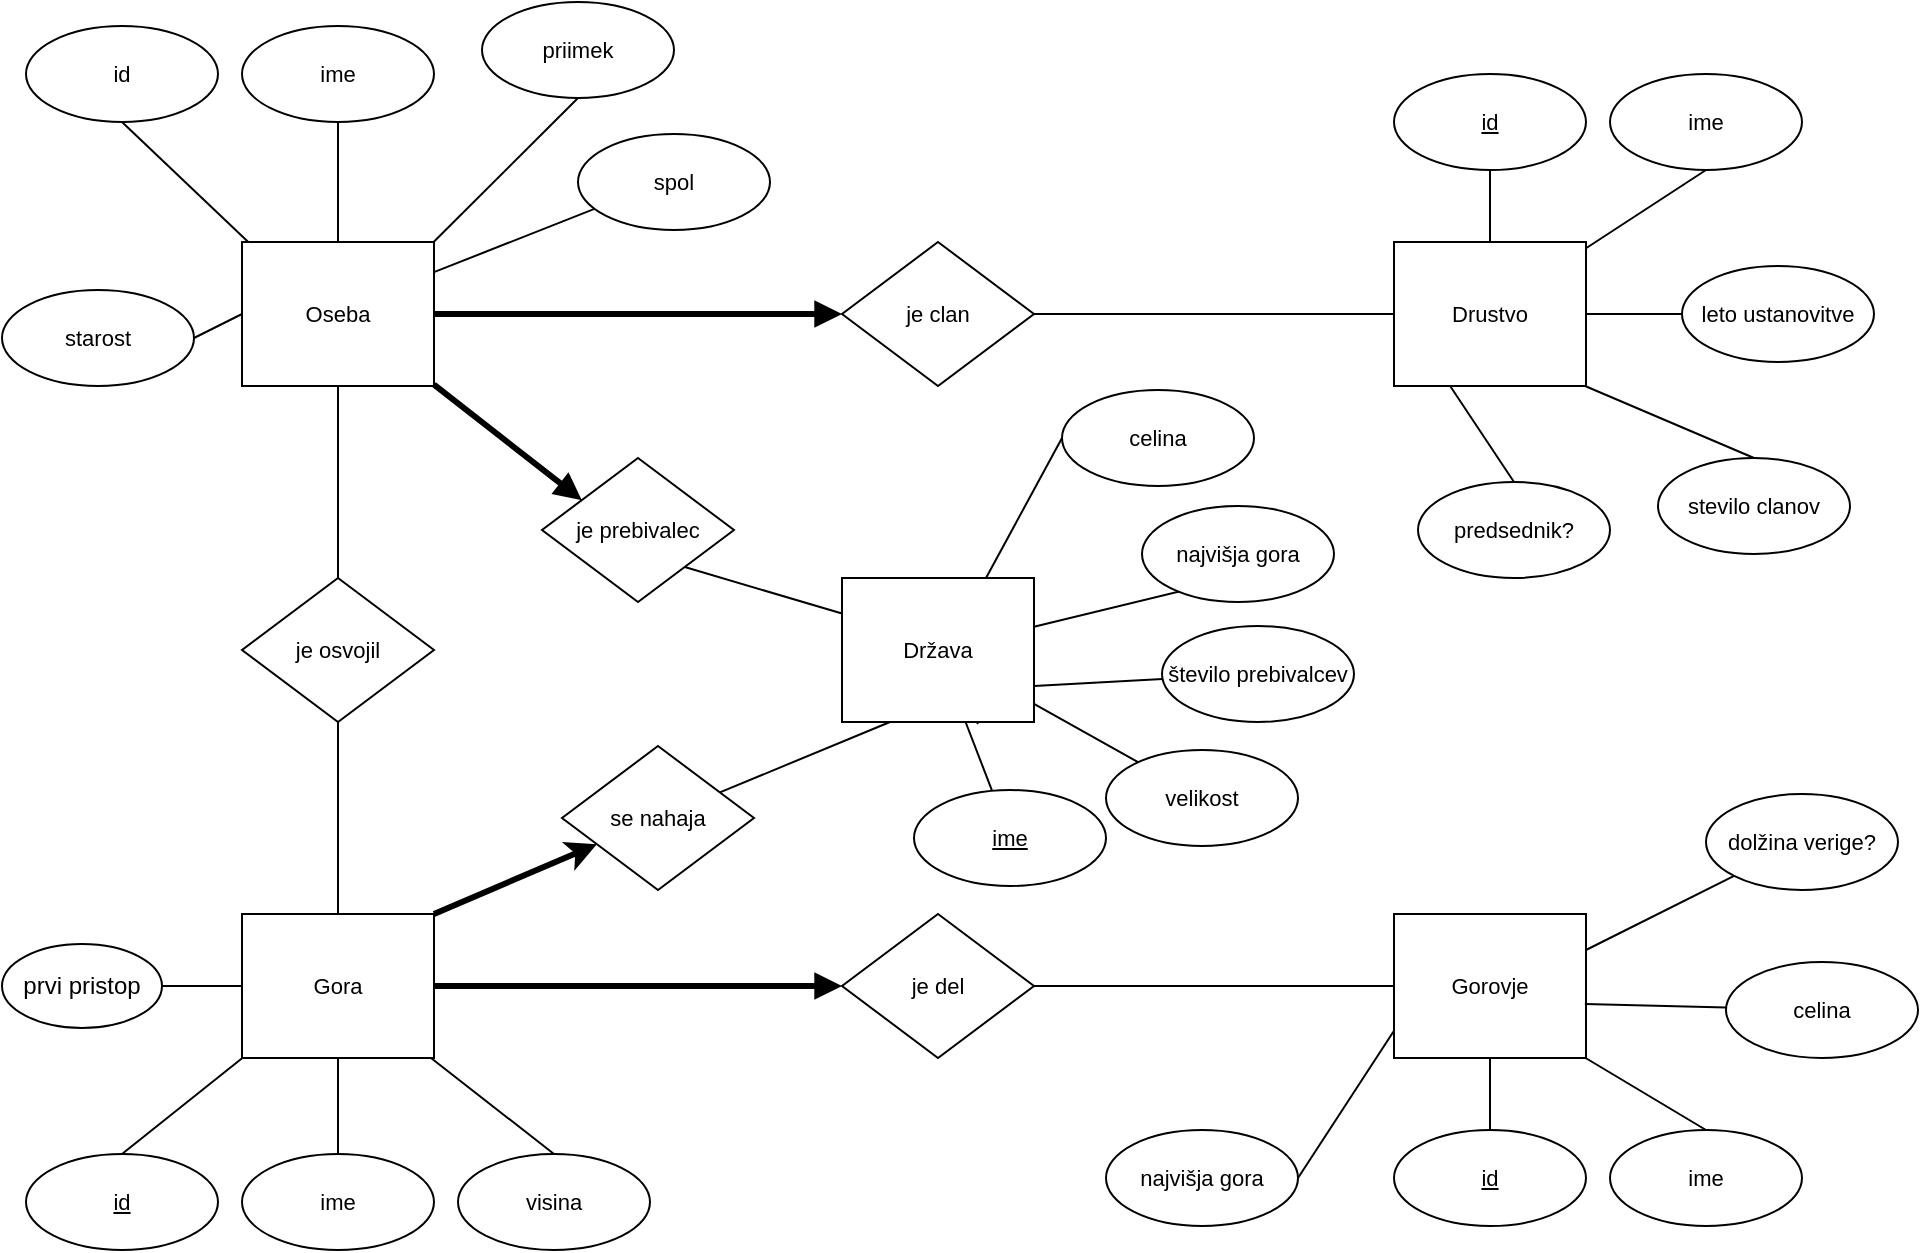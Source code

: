 <mxfile version="12.9.10" type="device"><diagram id="C5RBs43oDa-KdzZeNtuy" name="Page-1"><mxGraphModel dx="1019" dy="500" grid="1" gridSize="10" guides="1" tooltips="1" connect="1" arrows="1" fold="1" page="1" pageScale="1" pageWidth="827" pageHeight="1169" math="0" shadow="0"><root><mxCell id="WIyWlLk6GJQsqaUBKTNV-0"/><mxCell id="WIyWlLk6GJQsqaUBKTNV-1" parent="WIyWlLk6GJQsqaUBKTNV-0"/><UserObject label="Oseba" lucidchartObjectId="iGsNIXnj.FYX" id="Y9sneLflOxaTqnHud8nv-0"><mxCell style="html=1;whiteSpace=wrap;;fontSize=11;fontColor=#000000;spacing=3;strokeOpacity=100;" parent="WIyWlLk6GJQsqaUBKTNV-1" vertex="1"><mxGeometry x="120" y="156" width="96" height="72" as="geometry"/></mxCell></UserObject><UserObject label="id" lucidchartObjectId="UHsNqUlLii6g" id="Y9sneLflOxaTqnHud8nv-1"><mxCell style="html=1;whiteSpace=wrap;ellipse;fontSize=11;fontColor=#000000;spacing=3;strokeOpacity=100;" parent="WIyWlLk6GJQsqaUBKTNV-1" vertex="1"><mxGeometry x="12" y="48" width="96" height="48" as="geometry"/></mxCell></UserObject><UserObject label="priimek" lucidchartObjectId="VHsNPn4WoM2P" id="Y9sneLflOxaTqnHud8nv-2"><mxCell style="html=1;whiteSpace=wrap;ellipse;fontSize=11;fontColor=#000000;spacing=3;strokeOpacity=100;" parent="WIyWlLk6GJQsqaUBKTNV-1" vertex="1"><mxGeometry x="240" y="36" width="96" height="48" as="geometry"/></mxCell></UserObject><UserObject label="ime" lucidchartObjectId="VHsN811JwChM" id="Y9sneLflOxaTqnHud8nv-3"><mxCell style="html=1;whiteSpace=wrap;ellipse;fontSize=11;fontColor=#000000;spacing=3;strokeOpacity=100;" parent="WIyWlLk6GJQsqaUBKTNV-1" vertex="1"><mxGeometry x="120" y="48" width="96" height="48" as="geometry"/></mxCell></UserObject><UserObject label="" lucidchartObjectId="4IsN-0L.rAR6" id="Y9sneLflOxaTqnHud8nv-4"><mxCell style="html=1;jettySize=18;fontSize=11;strokeOpacity=100;rounded=1;arcSize=0;startArrow=none;;endArrow=none;;exitX=0.5;exitY=1.013;exitPerimeter=1;entryX=0.5;entryY=-0.008;entryPerimeter=1;" parent="WIyWlLk6GJQsqaUBKTNV-1" source="Y9sneLflOxaTqnHud8nv-3" target="Y9sneLflOxaTqnHud8nv-0" edge="1"><mxGeometry width="100" height="100" relative="1" as="geometry"/></mxCell></UserObject><UserObject label="" lucidchartObjectId="5IsN-3GADKNh" id="Y9sneLflOxaTqnHud8nv-5"><mxCell style="html=1;jettySize=18;fontSize=11;strokeOpacity=100;rounded=1;arcSize=0;startArrow=none;;endArrow=none;;exitX=0.5;exitY=1.013;exitPerimeter=1;entryX=1.006;entryY=-0.008;entryPerimeter=1;" parent="WIyWlLk6GJQsqaUBKTNV-1" source="Y9sneLflOxaTqnHud8nv-2" target="Y9sneLflOxaTqnHud8nv-0" edge="1"><mxGeometry width="100" height="100" relative="1" as="geometry"/></mxCell></UserObject><UserObject label="je clan" lucidchartObjectId="tJsNYv-pXZ-V" id="Y9sneLflOxaTqnHud8nv-6"><mxCell style="html=1;whiteSpace=wrap;rhombus;fontSize=11;fontColor=#000000;spacing=3;strokeOpacity=100;" parent="WIyWlLk6GJQsqaUBKTNV-1" vertex="1"><mxGeometry x="420" y="156" width="96" height="72" as="geometry"/></mxCell></UserObject><UserObject label="Drustvo" lucidchartObjectId="FJsN-iH1wH_A" id="Y9sneLflOxaTqnHud8nv-7"><mxCell style="html=1;whiteSpace=wrap;;fontSize=11;fontColor=#000000;spacing=3;strokeOpacity=100;" parent="WIyWlLk6GJQsqaUBKTNV-1" vertex="1"><mxGeometry x="696" y="156" width="96" height="72" as="geometry"/></mxCell></UserObject><UserObject label="id" lucidchartObjectId="YJsNHmCgborR" id="Y9sneLflOxaTqnHud8nv-8"><mxCell style="html=1;whiteSpace=wrap;ellipse;fontSize=11;fontColor=#000000;fontStyle=4;spacing=3;strokeOpacity=100;" parent="WIyWlLk6GJQsqaUBKTNV-1" vertex="1"><mxGeometry x="696" y="72" width="96" height="48" as="geometry"/></mxCell></UserObject><UserObject label="ime" lucidchartObjectId="0JsN2kaS.KAz" id="Y9sneLflOxaTqnHud8nv-9"><mxCell style="html=1;whiteSpace=wrap;ellipse;fontSize=11;fontColor=#000000;spacing=3;strokeOpacity=100;" parent="WIyWlLk6GJQsqaUBKTNV-1" vertex="1"><mxGeometry x="804" y="72" width="96" height="48" as="geometry"/></mxCell></UserObject><UserObject label="" lucidchartObjectId="CKsNWgW0z5s6" id="Y9sneLflOxaTqnHud8nv-10"><mxCell style="html=1;jettySize=18;fontSize=11;strokeOpacity=100;rounded=1;arcSize=0;startArrow=none;;endArrow=none;;exitX=0.5;exitY=1.013;exitPerimeter=1;entryX=1.006;entryY=0.038;entryPerimeter=1;" parent="WIyWlLk6GJQsqaUBKTNV-1" source="Y9sneLflOxaTqnHud8nv-9" target="Y9sneLflOxaTqnHud8nv-7" edge="1"><mxGeometry width="100" height="100" relative="1" as="geometry"/></mxCell></UserObject><UserObject label="" lucidchartObjectId="HKsNJx35aW7q" id="Y9sneLflOxaTqnHud8nv-11"><mxCell style="html=1;jettySize=18;fontSize=11;strokeOpacity=100;strokeWidth=3;rounded=1;arcSize=0;startArrow=none;;endArrow=block;endFill=1;;exitX=1.006;exitY=0.5;exitPerimeter=1;entryX=-0.01;entryY=0.5;entryPerimeter=1;" parent="WIyWlLk6GJQsqaUBKTNV-1" source="Y9sneLflOxaTqnHud8nv-0" target="Y9sneLflOxaTqnHud8nv-6" edge="1"><mxGeometry width="100" height="100" relative="1" as="geometry"/></mxCell></UserObject><UserObject label="" lucidchartObjectId="eLsNSd8TiiUv" id="Y9sneLflOxaTqnHud8nv-12"><mxCell style="html=1;jettySize=18;fontSize=11;strokeOpacity=100;rounded=1;arcSize=0;startArrow=none;;endArrow=none;;exitX=1.01;exitY=0.5;exitPerimeter=1;entryX=-0.006;entryY=0.5;entryPerimeter=1;" parent="WIyWlLk6GJQsqaUBKTNV-1" source="Y9sneLflOxaTqnHud8nv-6" target="Y9sneLflOxaTqnHud8nv-7" edge="1"><mxGeometry width="100" height="100" relative="1" as="geometry"/></mxCell></UserObject><UserObject label="je osvojil" lucidchartObjectId="tLsNnySk-WBX" id="Y9sneLflOxaTqnHud8nv-13"><mxCell style="html=1;whiteSpace=wrap;rhombus;fontSize=11;fontColor=#000000;spacing=3;strokeOpacity=100;" parent="WIyWlLk6GJQsqaUBKTNV-1" vertex="1"><mxGeometry x="120" y="324" width="96" height="72" as="geometry"/></mxCell></UserObject><UserObject label="" lucidchartObjectId="ILsN6WsGEHG4" id="Y9sneLflOxaTqnHud8nv-14"><mxCell style="html=1;jettySize=18;fontSize=11;strokeOpacity=100;rounded=1;arcSize=0;startArrow=none;;endArrow=none;;exitX=0.5;exitY=1.008;exitPerimeter=1;entryX=0.5;entryY=-0.01;entryPerimeter=1;" parent="WIyWlLk6GJQsqaUBKTNV-1" source="Y9sneLflOxaTqnHud8nv-0" target="Y9sneLflOxaTqnHud8nv-13" edge="1"><mxGeometry width="100" height="100" relative="1" as="geometry"/></mxCell></UserObject><mxCell id="Y9sneLflOxaTqnHud8nv-74" style="edgeStyle=none;rounded=0;orthogonalLoop=1;jettySize=auto;html=1;exitX=0;exitY=0.5;exitDx=0;exitDy=0;entryX=1;entryY=0.5;entryDx=0;entryDy=0;startArrow=none;startFill=0;endArrow=none;endFill=0;strokeColor=#000000;" parent="WIyWlLk6GJQsqaUBKTNV-1" source="Y9sneLflOxaTqnHud8nv-15" target="Y9sneLflOxaTqnHud8nv-70" edge="1"><mxGeometry relative="1" as="geometry"/></mxCell><mxCell id="K1PzEk3rGOgafvW6HgiE-1" style="rounded=0;orthogonalLoop=1;jettySize=auto;html=1;exitX=1;exitY=0;exitDx=0;exitDy=0;strokeWidth=3;" edge="1" parent="WIyWlLk6GJQsqaUBKTNV-1" source="Y9sneLflOxaTqnHud8nv-15" target="K1PzEk3rGOgafvW6HgiE-2"><mxGeometry relative="1" as="geometry"><mxPoint x="286.806" y="461.803" as="targetPoint"/></mxGeometry></mxCell><UserObject label="Gora" lucidchartObjectId="LLsNawppK.C-" id="Y9sneLflOxaTqnHud8nv-15"><mxCell style="html=1;whiteSpace=wrap;;fontSize=11;fontColor=#000000;spacing=3;strokeOpacity=100;" parent="WIyWlLk6GJQsqaUBKTNV-1" vertex="1"><mxGeometry x="120" y="492" width="96" height="72" as="geometry"/></mxCell></UserObject><UserObject label="" lucidchartObjectId="SLsNpM3OCdth" id="Y9sneLflOxaTqnHud8nv-16"><mxCell style="html=1;jettySize=18;fontSize=11;strokeOpacity=100;rounded=1;arcSize=0;startArrow=none;;endArrow=none;;" parent="WIyWlLk6GJQsqaUBKTNV-1" edge="1"><mxGeometry width="100" height="100" relative="1" as="geometry"><mxPoint x="168" y="229" as="sourcePoint"/><mxPoint x="168" y="323" as="targetPoint"/></mxGeometry></mxCell></UserObject><UserObject label="" lucidchartObjectId="jMsNRRcMrjJT" id="Y9sneLflOxaTqnHud8nv-17"><mxCell style="html=1;jettySize=18;fontSize=11;strokeOpacity=100;rounded=1;arcSize=0;startArrow=none;;endArrow=none;;exitX=0.5;exitY=-0.008;exitPerimeter=1;entryX=0.5;entryY=1.01;entryPerimeter=1;" parent="WIyWlLk6GJQsqaUBKTNV-1" source="Y9sneLflOxaTqnHud8nv-15" target="Y9sneLflOxaTqnHud8nv-13" edge="1"><mxGeometry width="100" height="100" relative="1" as="geometry"/></mxCell></UserObject><UserObject label="id" lucidchartObjectId="FMsNCVhF50HE" id="Y9sneLflOxaTqnHud8nv-18"><mxCell style="html=1;whiteSpace=wrap;ellipse;fontSize=11;fontColor=#000000;fontStyle=4;spacing=3;strokeOpacity=100;" parent="WIyWlLk6GJQsqaUBKTNV-1" vertex="1"><mxGeometry x="12" y="612" width="96" height="48" as="geometry"/></mxCell></UserObject><UserObject label="ime" lucidchartObjectId="IMsNDQfyz377" id="Y9sneLflOxaTqnHud8nv-19"><mxCell style="html=1;whiteSpace=wrap;ellipse;fontSize=11;fontColor=#000000;spacing=3;strokeOpacity=100;" parent="WIyWlLk6GJQsqaUBKTNV-1" vertex="1"><mxGeometry x="120" y="612" width="96" height="48" as="geometry"/></mxCell></UserObject><UserObject label="visina" lucidchartObjectId="XMsNZV3E.x5K" id="Y9sneLflOxaTqnHud8nv-20"><mxCell style="html=1;whiteSpace=wrap;ellipse;fontSize=11;fontColor=#000000;spacing=3;strokeOpacity=100;" parent="WIyWlLk6GJQsqaUBKTNV-1" vertex="1"><mxGeometry x="228" y="612" width="96" height="48" as="geometry"/></mxCell></UserObject><UserObject label="" lucidchartObjectId="nNsN_cguTIl1" id="Y9sneLflOxaTqnHud8nv-21"><mxCell style="html=1;jettySize=18;fontSize=11;strokeOpacity=100;rounded=1;arcSize=0;startArrow=none;;endArrow=none;;exitX=0.5;exitY=-0.013;exitPerimeter=1;entryX=-0.006;entryY=1.008;entryPerimeter=1;" parent="WIyWlLk6GJQsqaUBKTNV-1" source="Y9sneLflOxaTqnHud8nv-18" target="Y9sneLflOxaTqnHud8nv-15" edge="1"><mxGeometry width="100" height="100" relative="1" as="geometry"/></mxCell></UserObject><UserObject label="" lucidchartObjectId="oNsNw3u-rc1b" id="Y9sneLflOxaTqnHud8nv-22"><mxCell style="html=1;jettySize=18;fontSize=11;strokeOpacity=100;rounded=1;arcSize=0;startArrow=none;;endArrow=none;;exitX=0.5;exitY=-0.013;exitPerimeter=1;entryX=0.5;entryY=1.008;entryPerimeter=1;" parent="WIyWlLk6GJQsqaUBKTNV-1" source="Y9sneLflOxaTqnHud8nv-19" target="Y9sneLflOxaTqnHud8nv-15" edge="1"><mxGeometry width="100" height="100" relative="1" as="geometry"/></mxCell></UserObject><UserObject label="" lucidchartObjectId="qNsNXhiOrEjZ" id="Y9sneLflOxaTqnHud8nv-23"><mxCell style="html=1;jettySize=18;fontSize=11;strokeOpacity=100;rounded=1;arcSize=0;startArrow=none;;endArrow=none;;exitX=0.5;exitY=-0.013;exitPerimeter=1;entryX=0.992;entryY=1.008;entryPerimeter=1;" parent="WIyWlLk6GJQsqaUBKTNV-1" source="Y9sneLflOxaTqnHud8nv-20" target="Y9sneLflOxaTqnHud8nv-15" edge="1"><mxGeometry width="100" height="100" relative="1" as="geometry"/></mxCell></UserObject><UserObject label="" lucidchartObjectId="zNsNsmFjnk9U" id="Y9sneLflOxaTqnHud8nv-24"><mxCell style="html=1;jettySize=18;fontSize=11;strokeOpacity=100;rounded=1;arcSize=0;startArrow=none;;endArrow=none;;exitX=0.5;exitY=1.013;exitPerimeter=1;entryX=0.025;entryY=-0.008;entryPerimeter=1;" parent="WIyWlLk6GJQsqaUBKTNV-1" source="Y9sneLflOxaTqnHud8nv-1" target="Y9sneLflOxaTqnHud8nv-0" edge="1"><mxGeometry width="100" height="100" relative="1" as="geometry"/></mxCell></UserObject><UserObject label="je del" lucidchartObjectId="ONsN-kQYVbq6" id="Y9sneLflOxaTqnHud8nv-25"><mxCell style="html=1;whiteSpace=wrap;rhombus;fontSize=11;fontColor=#000000;spacing=3;strokeOpacity=100;" parent="WIyWlLk6GJQsqaUBKTNV-1" vertex="1"><mxGeometry x="420" y="492" width="96" height="72" as="geometry"/></mxCell></UserObject><mxCell id="Y9sneLflOxaTqnHud8nv-63" style="rounded=0;orthogonalLoop=1;jettySize=auto;html=1;exitX=1;exitY=0.25;exitDx=0;exitDy=0;entryX=0;entryY=1;entryDx=0;entryDy=0;strokeColor=none;" parent="WIyWlLk6GJQsqaUBKTNV-1" source="Y9sneLflOxaTqnHud8nv-26" target="Y9sneLflOxaTqnHud8nv-59" edge="1"><mxGeometry relative="1" as="geometry"/></mxCell><mxCell id="Y9sneLflOxaTqnHud8nv-69" style="edgeStyle=none;rounded=0;orthogonalLoop=1;jettySize=auto;html=1;exitX=1;exitY=0.25;exitDx=0;exitDy=0;entryX=0;entryY=1;entryDx=0;entryDy=0;startArrow=none;startFill=0;endArrow=none;endFill=0;strokeColor=#000000;" parent="WIyWlLk6GJQsqaUBKTNV-1" source="Y9sneLflOxaTqnHud8nv-26" target="Y9sneLflOxaTqnHud8nv-59" edge="1"><mxGeometry relative="1" as="geometry"/></mxCell><UserObject label="Gorovje" lucidchartObjectId="bOsNtYIZJRyn" id="Y9sneLflOxaTqnHud8nv-26"><mxCell style="html=1;whiteSpace=wrap;;fontSize=11;fontColor=#000000;spacing=3;strokeOpacity=100;" parent="WIyWlLk6GJQsqaUBKTNV-1" vertex="1"><mxGeometry x="696" y="492" width="96" height="72" as="geometry"/></mxCell></UserObject><UserObject label="" lucidchartObjectId="qOsNZWX0oHJL" id="Y9sneLflOxaTqnHud8nv-27"><mxCell style="html=1;jettySize=18;fontSize=11;strokeOpacity=100;strokeWidth=3;rounded=1;arcSize=0;startArrow=none;;endArrow=block;endFill=1;;exitX=1.006;exitY=0.5;exitPerimeter=1;entryX=-0.01;entryY=0.5;entryPerimeter=1;" parent="WIyWlLk6GJQsqaUBKTNV-1" source="Y9sneLflOxaTqnHud8nv-15" target="Y9sneLflOxaTqnHud8nv-25" edge="1"><mxGeometry width="100" height="100" relative="1" as="geometry"/></mxCell></UserObject><UserObject label="" lucidchartObjectId="tOsNczCU~Cjh" id="Y9sneLflOxaTqnHud8nv-28"><mxCell style="html=1;jettySize=18;fontSize=11;strokeOpacity=100;rounded=1;arcSize=0;startArrow=none;;endArrow=none;;exitX=-0.006;exitY=0.5;exitPerimeter=1;entryX=1.01;entryY=0.5;entryPerimeter=1;" parent="WIyWlLk6GJQsqaUBKTNV-1" source="Y9sneLflOxaTqnHud8nv-26" target="Y9sneLflOxaTqnHud8nv-25" edge="1"><mxGeometry width="100" height="100" relative="1" as="geometry"/></mxCell></UserObject><UserObject label="id" lucidchartObjectId="BOsN.T7Y9Har" id="Y9sneLflOxaTqnHud8nv-29"><mxCell style="html=1;whiteSpace=wrap;ellipse;fontSize=11;fontColor=#000000;fontStyle=4;spacing=3;strokeOpacity=100;" parent="WIyWlLk6GJQsqaUBKTNV-1" vertex="1"><mxGeometry x="696" y="600" width="96" height="48" as="geometry"/></mxCell></UserObject><UserObject label="ime" lucidchartObjectId="GOsNzElf_NbP" id="Y9sneLflOxaTqnHud8nv-30"><mxCell style="html=1;whiteSpace=wrap;ellipse;fontSize=11;fontColor=#000000;spacing=3;strokeOpacity=100;" parent="WIyWlLk6GJQsqaUBKTNV-1" vertex="1"><mxGeometry x="804" y="600" width="96" height="48" as="geometry"/></mxCell></UserObject><UserObject label="" lucidchartObjectId="MOsNNdK09O7m" id="Y9sneLflOxaTqnHud8nv-31"><mxCell style="html=1;jettySize=18;fontSize=11;strokeOpacity=100;rounded=1;arcSize=0;startArrow=none;;endArrow=none;;exitX=0.5;exitY=1.008;exitPerimeter=1;entryX=0.5;entryY=-0.013;entryPerimeter=1;" parent="WIyWlLk6GJQsqaUBKTNV-1" source="Y9sneLflOxaTqnHud8nv-26" target="Y9sneLflOxaTqnHud8nv-29" edge="1"><mxGeometry width="100" height="100" relative="1" as="geometry"/></mxCell></UserObject><UserObject label="" lucidchartObjectId="POsN2GdcA.Df" id="Y9sneLflOxaTqnHud8nv-32"><mxCell style="html=1;jettySize=18;fontSize=11;strokeOpacity=100;rounded=1;arcSize=0;startArrow=none;;endArrow=none;;exitX=1.006;exitY=1.008;exitPerimeter=1;entryX=0.5;entryY=-0.013;entryPerimeter=1;" parent="WIyWlLk6GJQsqaUBKTNV-1" source="Y9sneLflOxaTqnHud8nv-26" target="Y9sneLflOxaTqnHud8nv-30" edge="1"><mxGeometry width="100" height="100" relative="1" as="geometry"/></mxCell></UserObject><UserObject label="" lucidchartObjectId="YOsNYSUX-9pM" id="Y9sneLflOxaTqnHud8nv-33"><mxCell style="html=1;jettySize=18;fontSize=11;strokeOpacity=100;rounded=1;arcSize=0;startArrow=none;;endArrow=none;;exitX=0.5;exitY=-0.008;exitPerimeter=1;entryX=0.5;entryY=1.013;entryPerimeter=1;" parent="WIyWlLk6GJQsqaUBKTNV-1" source="Y9sneLflOxaTqnHud8nv-7" target="Y9sneLflOxaTqnHud8nv-8" edge="1"><mxGeometry width="100" height="100" relative="1" as="geometry"/></mxCell></UserObject><UserObject label="" lucidchartObjectId="II7N79NuBYjP" id="Y9sneLflOxaTqnHud8nv-34"><mxCell style="html=1;jettySize=18;fontSize=11;strokeOpacity=100;rounded=1;arcSize=0;startArrow=none;;endArrow=none;;" parent="WIyWlLk6GJQsqaUBKTNV-1" edge="1"><mxGeometry width="100" height="100" relative="1" as="geometry"><mxPoint x="517" y="192" as="sourcePoint"/><mxPoint x="695" y="192" as="targetPoint"/></mxGeometry></mxCell></UserObject><UserObject label="" lucidchartObjectId="KI7Neq8dbMMH" id="Y9sneLflOxaTqnHud8nv-35"><mxCell style="html=1;jettySize=18;fontSize=11;strokeOpacity=100;rounded=1;arcSize=0;startArrow=none;;endArrow=none;;exitX=1.006;exitY=0.5;exitPerimeter=1;entryX=-0.006;entryY=0.5;entryPerimeter=1;" parent="WIyWlLk6GJQsqaUBKTNV-1" source="Y9sneLflOxaTqnHud8nv-7" target="Y9sneLflOxaTqnHud8nv-53" edge="1"><mxGeometry width="100" height="100" relative="1" as="geometry"/></mxCell></UserObject><UserObject label="Država" lucidchartObjectId="aJ7NS0iyrZU0" id="Y9sneLflOxaTqnHud8nv-36"><mxCell style="html=1;whiteSpace=wrap;;fontSize=11;fontColor=#000000;spacing=3;strokeOpacity=100;" parent="WIyWlLk6GJQsqaUBKTNV-1" vertex="1"><mxGeometry x="420" y="324" width="96" height="72" as="geometry"/></mxCell></UserObject><UserObject label="je prebivalec" lucidchartObjectId="qJ7NzFarBXzv" id="Y9sneLflOxaTqnHud8nv-37"><mxCell style="html=1;whiteSpace=wrap;rhombus;fontSize=11;fontColor=#000000;spacing=3;strokeOpacity=100;" parent="WIyWlLk6GJQsqaUBKTNV-1" vertex="1"><mxGeometry x="270" y="264" width="96" height="72" as="geometry"/></mxCell></UserObject><UserObject label="" lucidchartObjectId="5J7NLLxXs2zk" id="Y9sneLflOxaTqnHud8nv-39"><mxCell style="html=1;jettySize=18;fontSize=11;strokeOpacity=100;strokeWidth=3;rounded=1;arcSize=0;startArrow=none;;endArrow=block;endFill=1;;exitX=1.006;exitY=0.997;exitPerimeter=1;entryX=0.201;entryY=0.288;entryPerimeter=1;" parent="WIyWlLk6GJQsqaUBKTNV-1" source="Y9sneLflOxaTqnHud8nv-0" target="Y9sneLflOxaTqnHud8nv-37" edge="1"><mxGeometry width="100" height="100" relative="1" as="geometry"/></mxCell></UserObject><UserObject label="" lucidchartObjectId="IK7NDimYbpxN" id="Y9sneLflOxaTqnHud8nv-40"><mxCell style="html=1;jettySize=18;fontSize=11;strokeOpacity=100;rounded=1;arcSize=0;startArrow=none;;endArrow=none;;exitX=0.749;exitY=0.762;exitPerimeter=1;entryX=-0.006;entryY=0.244;entryPerimeter=1;" parent="WIyWlLk6GJQsqaUBKTNV-1" source="Y9sneLflOxaTqnHud8nv-37" target="Y9sneLflOxaTqnHud8nv-36" edge="1"><mxGeometry width="100" height="100" relative="1" as="geometry"/></mxCell></UserObject><UserObject label="" lucidchartObjectId="aL7NKoEbFJEQ" id="Y9sneLflOxaTqnHud8nv-42"><mxCell style="html=1;jettySize=18;fontSize=11;strokeOpacity=100;rounded=1;arcSize=0;startArrow=none;;endArrow=none;;exitX=-0.006;exitY=0.5;exitPerimeter=1;entryX=0.75;entryY=0;entryDx=0;entryDy=0;" parent="WIyWlLk6GJQsqaUBKTNV-1" source="Y9sneLflOxaTqnHud8nv-51" target="Y9sneLflOxaTqnHud8nv-36" edge="1"><mxGeometry width="100" height="100" relative="1" as="geometry"/></mxCell></UserObject><UserObject label="" lucidchartObjectId="_L7N26w7CCXk" id="Y9sneLflOxaTqnHud8nv-43"><mxCell style="html=1;jettySize=18;fontSize=11;strokeOpacity=100;rounded=1;arcSize=0;startArrow=none;;endArrow=none;;exitX=-0.006;exitY=0.814;exitPerimeter=1;entryX=1.006;entryY=0.5;entryPerimeter=1;" parent="WIyWlLk6GJQsqaUBKTNV-1" source="Y9sneLflOxaTqnHud8nv-26" target="Y9sneLflOxaTqnHud8nv-54" edge="1"><mxGeometry width="100" height="100" relative="1" as="geometry"/></mxCell></UserObject><UserObject label="" lucidchartObjectId="eN7NDYG0a27Z" id="Y9sneLflOxaTqnHud8nv-44"><mxCell style="html=1;jettySize=18;fontSize=11;strokeOpacity=100;rounded=1;arcSize=0;startArrow=none;;endArrow=none;;exitX=1.006;exitY=0.5;exitPerimeter=1;" parent="WIyWlLk6GJQsqaUBKTNV-1" source="Y9sneLflOxaTqnHud8nv-52" target="Y9sneLflOxaTqnHud8nv-36" edge="1"><mxGeometry width="100" height="100" relative="1" as="geometry"/></mxCell></UserObject><UserObject label="" lucidchartObjectId="lO7Nb3aOz3PZ" id="Y9sneLflOxaTqnHud8nv-46"><mxCell style="html=1;jettySize=18;fontSize=11;strokeOpacity=100;rounded=1;arcSize=0;startArrow=none;;endArrow=none;;exitY=1.008;exitPerimeter=1;entryY=1.008;entryPerimeter=1;" parent="WIyWlLk6GJQsqaUBKTNV-1" source="Y9sneLflOxaTqnHud8nv-36" target="Y9sneLflOxaTqnHud8nv-36" edge="1"><mxGeometry width="100" height="100" relative="1" as="geometry"><Array as="points"><mxPoint x="488" y="397"/><mxPoint x="488" y="397"/></Array></mxGeometry></mxCell></UserObject><UserObject label="spol" lucidchartObjectId="KQ7NHXF1g.5-" id="Y9sneLflOxaTqnHud8nv-47"><mxCell style="html=1;whiteSpace=wrap;ellipse;fontSize=11;fontColor=#000000;align=center;spacing=3;strokeOpacity=100;fillOpacity=100;fillColor=#ffffff;" parent="WIyWlLk6GJQsqaUBKTNV-1" vertex="1"><mxGeometry x="288" y="102" width="96" height="48" as="geometry"/></mxCell></UserObject><UserObject label="starost" lucidchartObjectId="UQ7N.jejDFNf" id="Y9sneLflOxaTqnHud8nv-48"><mxCell style="html=1;whiteSpace=wrap;ellipse;fontSize=11;fontColor=#000000;align=center;spacing=3;strokeOpacity=100;fillOpacity=100;fillColor=#ffffff;" parent="WIyWlLk6GJQsqaUBKTNV-1" vertex="1"><mxGeometry y="180" width="96" height="48" as="geometry"/></mxCell></UserObject><UserObject label="" lucidchartObjectId="_Q7NqlMhA1OF" id="Y9sneLflOxaTqnHud8nv-49"><mxCell style="html=1;jettySize=18;fontSize=11;strokeOpacity=100;rounded=1;arcSize=0;startArrow=none;;endArrow=none;;exitX=-0.006;exitY=0.5;exitPerimeter=1;entryX=1.006;entryY=0.5;entryPerimeter=1;" parent="WIyWlLk6GJQsqaUBKTNV-1" source="Y9sneLflOxaTqnHud8nv-0" target="Y9sneLflOxaTqnHud8nv-48" edge="1"><mxGeometry width="100" height="100" relative="1" as="geometry"/></mxCell></UserObject><UserObject label="" lucidchartObjectId="aR7N4Bipsjul" id="Y9sneLflOxaTqnHud8nv-50"><mxCell style="html=1;jettySize=18;fontSize=11;strokeOpacity=100;rounded=1;arcSize=0;startArrow=none;;endArrow=none;;exitX=1.006;exitY=0.206;exitPerimeter=1;entryX=0.082;entryY=0.79;entryPerimeter=1;" parent="WIyWlLk6GJQsqaUBKTNV-1" source="Y9sneLflOxaTqnHud8nv-0" target="Y9sneLflOxaTqnHud8nv-47" edge="1"><mxGeometry width="100" height="100" relative="1" as="geometry"/></mxCell></UserObject><UserObject label="celina" lucidchartObjectId="mR7N6lgUdWsT" id="Y9sneLflOxaTqnHud8nv-51"><mxCell style="html=1;whiteSpace=wrap;ellipse;fontSize=11;fontColor=#000000;align=center;spacing=3;strokeOpacity=100;fillOpacity=100;fillColor=#ffffff;" parent="WIyWlLk6GJQsqaUBKTNV-1" vertex="1"><mxGeometry x="530" y="230" width="96" height="48" as="geometry"/></mxCell></UserObject><UserObject label="najvišja gora" lucidchartObjectId="vR7NfIXPHvKC" id="Y9sneLflOxaTqnHud8nv-52"><mxCell style="html=1;whiteSpace=wrap;ellipse;fontSize=11;fontColor=#000000;align=center;spacing=3;strokeOpacity=100;fillOpacity=100;fillColor=#ffffff;" parent="WIyWlLk6GJQsqaUBKTNV-1" vertex="1"><mxGeometry x="570" y="288" width="96" height="48" as="geometry"/></mxCell></UserObject><UserObject label="leto ustanovitve" lucidchartObjectId="KR7NW27EnTBI" id="Y9sneLflOxaTqnHud8nv-53"><mxCell style="html=1;whiteSpace=wrap;ellipse;fontSize=11;fontColor=#000000;align=center;spacing=3;strokeOpacity=100;fillOpacity=100;fillColor=#ffffff;" parent="WIyWlLk6GJQsqaUBKTNV-1" vertex="1"><mxGeometry x="840" y="168" width="96" height="48" as="geometry"/></mxCell></UserObject><UserObject label="najvišja gora" lucidchartObjectId="VR7NhHdS9MHF" id="Y9sneLflOxaTqnHud8nv-54"><mxCell style="html=1;whiteSpace=wrap;ellipse;fontSize=11;fontColor=#000000;align=center;spacing=3;strokeOpacity=100;fillOpacity=100;fillColor=#ffffff;" parent="WIyWlLk6GJQsqaUBKTNV-1" vertex="1"><mxGeometry x="552" y="600" width="96" height="48" as="geometry"/></mxCell></UserObject><UserObject label="stevilo clanov" lucidchartObjectId="~R7Niany6N_D" id="Y9sneLflOxaTqnHud8nv-55"><mxCell style="html=1;whiteSpace=wrap;ellipse;fontSize=11;fontColor=#000000;align=center;spacing=3;strokeOpacity=100;fillOpacity=100;fillColor=#ffffff;" parent="WIyWlLk6GJQsqaUBKTNV-1" vertex="1"><mxGeometry x="828" y="264" width="96" height="48" as="geometry"/></mxCell></UserObject><UserObject label="" lucidchartObjectId="iS7NkIxsAJAb" id="Y9sneLflOxaTqnHud8nv-56"><mxCell style="html=1;jettySize=18;fontSize=11;strokeOpacity=100;rounded=1;arcSize=0;startArrow=none;;endArrow=none;;exitX=1.003;exitY=1.008;exitPerimeter=1;entryX=0.5;entryY=-0.013;entryPerimeter=1;" parent="WIyWlLk6GJQsqaUBKTNV-1" source="Y9sneLflOxaTqnHud8nv-7" target="Y9sneLflOxaTqnHud8nv-55" edge="1"><mxGeometry width="100" height="100" relative="1" as="geometry"/></mxCell></UserObject><UserObject label="predsednik?" lucidchartObjectId="rS7Nyk~E40GN" id="Y9sneLflOxaTqnHud8nv-57"><mxCell style="html=1;whiteSpace=wrap;ellipse;fontSize=11;fontColor=#000000;align=center;spacing=3;strokeOpacity=100;fillOpacity=100;fillColor=#ffffff;" parent="WIyWlLk6GJQsqaUBKTNV-1" vertex="1"><mxGeometry x="708" y="276" width="96" height="48" as="geometry"/></mxCell></UserObject><UserObject label="" lucidchartObjectId="AS7NIhCT-08i" id="Y9sneLflOxaTqnHud8nv-58"><mxCell style="html=1;jettySize=18;fontSize=11;strokeOpacity=100;rounded=1;arcSize=0;startArrow=none;;endArrow=none;;exitX=0.289;exitY=1.008;exitPerimeter=1;entryX=0.5;entryY=-0.013;entryPerimeter=1;" parent="WIyWlLk6GJQsqaUBKTNV-1" source="Y9sneLflOxaTqnHud8nv-7" target="Y9sneLflOxaTqnHud8nv-57" edge="1"><mxGeometry width="100" height="100" relative="1" as="geometry"/></mxCell></UserObject><UserObject label="dolžina verige?" lucidchartObjectId="nT7Nd0-76yF3" id="Y9sneLflOxaTqnHud8nv-59"><mxCell style="html=1;whiteSpace=wrap;ellipse;fontSize=11;fontColor=#000000;align=center;spacing=3;strokeOpacity=100;fillOpacity=100;fillColor=#ffffff;" parent="WIyWlLk6GJQsqaUBKTNV-1" vertex="1"><mxGeometry x="852" y="432" width="96" height="48" as="geometry"/></mxCell></UserObject><mxCell id="Y9sneLflOxaTqnHud8nv-70" value="prvi pristop" style="ellipse;whiteSpace=wrap;html=1;" parent="WIyWlLk6GJQsqaUBKTNV-1" vertex="1"><mxGeometry y="507" width="80" height="42" as="geometry"/></mxCell><mxCell id="K1PzEk3rGOgafvW6HgiE-4" value="" style="edgeStyle=none;rounded=0;orthogonalLoop=1;jettySize=auto;html=1;strokeWidth=1;entryX=0.25;entryY=1;entryDx=0;entryDy=0;endArrow=none;endFill=0;" edge="1" parent="WIyWlLk6GJQsqaUBKTNV-1" source="K1PzEk3rGOgafvW6HgiE-2" target="Y9sneLflOxaTqnHud8nv-36"><mxGeometry relative="1" as="geometry"><mxPoint x="456" y="444" as="targetPoint"/></mxGeometry></mxCell><UserObject label="se nahaja" lucidchartObjectId="ONsN-kQYVbq6" id="K1PzEk3rGOgafvW6HgiE-2"><mxCell style="html=1;whiteSpace=wrap;rhombus;fontSize=11;fontColor=#000000;spacing=3;strokeOpacity=100;" vertex="1" parent="WIyWlLk6GJQsqaUBKTNV-1"><mxGeometry x="280" y="408" width="96" height="72" as="geometry"/></mxCell></UserObject><mxCell id="K1PzEk3rGOgafvW6HgiE-6" style="edgeStyle=none;rounded=0;orthogonalLoop=1;jettySize=auto;html=1;entryX=0.994;entryY=0.625;entryDx=0;entryDy=0;entryPerimeter=0;endArrow=none;endFill=0;strokeWidth=1;" edge="1" parent="WIyWlLk6GJQsqaUBKTNV-1" source="K1PzEk3rGOgafvW6HgiE-5" target="Y9sneLflOxaTqnHud8nv-26"><mxGeometry relative="1" as="geometry"/></mxCell><UserObject label="celina" lucidchartObjectId="nT7Nd0-76yF3" id="K1PzEk3rGOgafvW6HgiE-5"><mxCell style="html=1;whiteSpace=wrap;ellipse;fontSize=11;fontColor=#000000;align=center;spacing=3;strokeOpacity=100;fillOpacity=100;fillColor=#ffffff;" vertex="1" parent="WIyWlLk6GJQsqaUBKTNV-1"><mxGeometry x="862" y="516" width="96" height="48" as="geometry"/></mxCell></UserObject><mxCell id="K1PzEk3rGOgafvW6HgiE-8" style="edgeStyle=none;rounded=0;orthogonalLoop=1;jettySize=auto;html=1;entryX=1;entryY=0.75;entryDx=0;entryDy=0;endArrow=none;endFill=0;strokeWidth=1;" edge="1" parent="WIyWlLk6GJQsqaUBKTNV-1" source="K1PzEk3rGOgafvW6HgiE-7" target="Y9sneLflOxaTqnHud8nv-36"><mxGeometry relative="1" as="geometry"/></mxCell><UserObject label="število prebivalcev" lucidchartObjectId="vR7NfIXPHvKC" id="K1PzEk3rGOgafvW6HgiE-7"><mxCell style="html=1;whiteSpace=wrap;ellipse;fontSize=11;fontColor=#000000;align=center;spacing=3;strokeOpacity=100;fillOpacity=100;fillColor=#ffffff;" vertex="1" parent="WIyWlLk6GJQsqaUBKTNV-1"><mxGeometry x="580" y="348" width="96" height="48" as="geometry"/></mxCell></UserObject><mxCell id="K1PzEk3rGOgafvW6HgiE-10" style="edgeStyle=none;rounded=0;orthogonalLoop=1;jettySize=auto;html=1;endArrow=none;endFill=0;strokeWidth=1;" edge="1" parent="WIyWlLk6GJQsqaUBKTNV-1" source="K1PzEk3rGOgafvW6HgiE-9" target="Y9sneLflOxaTqnHud8nv-36"><mxGeometry relative="1" as="geometry"/></mxCell><UserObject label="velikost" lucidchartObjectId="vR7NfIXPHvKC" id="K1PzEk3rGOgafvW6HgiE-9"><mxCell style="html=1;whiteSpace=wrap;ellipse;fontSize=11;fontColor=#000000;align=center;spacing=3;strokeOpacity=100;fillOpacity=100;fillColor=#ffffff;" vertex="1" parent="WIyWlLk6GJQsqaUBKTNV-1"><mxGeometry x="552" y="410" width="96" height="48" as="geometry"/></mxCell></UserObject><mxCell id="K1PzEk3rGOgafvW6HgiE-12" style="edgeStyle=none;rounded=0;orthogonalLoop=1;jettySize=auto;html=1;endArrow=none;endFill=0;strokeWidth=1;" edge="1" parent="WIyWlLk6GJQsqaUBKTNV-1" source="K1PzEk3rGOgafvW6HgiE-11" target="Y9sneLflOxaTqnHud8nv-36"><mxGeometry relative="1" as="geometry"/></mxCell><UserObject label="&lt;u&gt;ime&lt;/u&gt;" lucidchartObjectId="vR7NfIXPHvKC" id="K1PzEk3rGOgafvW6HgiE-11"><mxCell style="html=1;whiteSpace=wrap;ellipse;fontSize=11;fontColor=#000000;align=center;spacing=3;strokeOpacity=100;fillOpacity=100;fillColor=#ffffff;" vertex="1" parent="WIyWlLk6GJQsqaUBKTNV-1"><mxGeometry x="456" y="430" width="96" height="48" as="geometry"/></mxCell></UserObject></root></mxGraphModel></diagram></mxfile>
